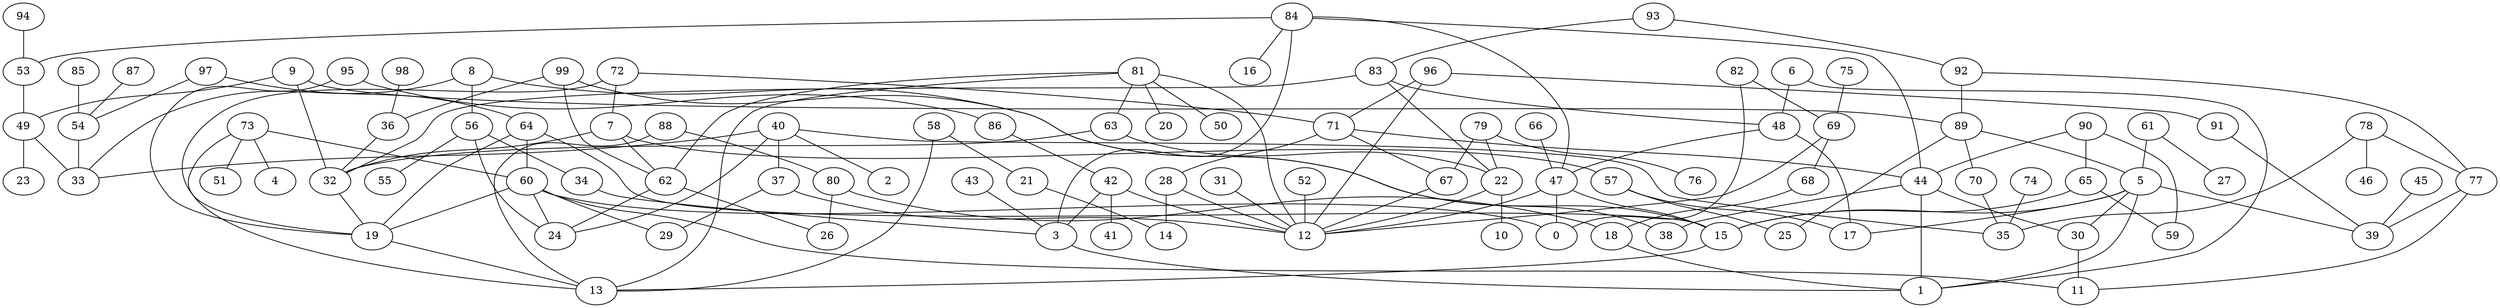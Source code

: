 digraph GG_graph {

subgraph G_graph {
edge [color = black]
"94" -> "53" [dir = none]
"93" -> "92" [dir = none]
"64" -> "15" [dir = none]
"75" -> "69" [dir = none]
"87" -> "54" [dir = none]
"82" -> "69" [dir = none]
"92" -> "89" [dir = none]
"90" -> "65" [dir = none]
"97" -> "54" [dir = none]
"28" -> "14" [dir = none]
"34" -> "3" [dir = none]
"83" -> "32" [dir = none]
"83" -> "22" [dir = none]
"9" -> "49" [dir = none]
"98" -> "36" [dir = none]
"85" -> "54" [dir = none]
"22" -> "10" [dir = none]
"22" -> "12" [dir = none]
"89" -> "25" [dir = none]
"89" -> "70" [dir = none]
"78" -> "46" [dir = none]
"78" -> "77" [dir = none]
"78" -> "35" [dir = none]
"40" -> "33" [dir = none]
"40" -> "2" [dir = none]
"40" -> "35" [dir = none]
"40" -> "37" [dir = none]
"7" -> "57" [dir = none]
"65" -> "59" [dir = none]
"65" -> "15" [dir = none]
"72" -> "71" [dir = none]
"73" -> "51" [dir = none]
"73" -> "4" [dir = none]
"73" -> "13" [dir = none]
"56" -> "55" [dir = none]
"56" -> "24" [dir = none]
"79" -> "76" [dir = none]
"79" -> "67" [dir = none]
"99" -> "36" [dir = none]
"99" -> "62" [dir = none]
"44" -> "38" [dir = none]
"44" -> "30" [dir = none]
"43" -> "3" [dir = none]
"96" -> "91" [dir = none]
"96" -> "12" [dir = none]
"47" -> "15" [dir = none]
"47" -> "12" [dir = none]
"66" -> "47" [dir = none]
"70" -> "35" [dir = none]
"77" -> "39" [dir = none]
"77" -> "11" [dir = none]
"37" -> "12" [dir = none]
"80" -> "26" [dir = none]
"42" -> "41" [dir = none]
"42" -> "3" [dir = none]
"49" -> "23" [dir = none]
"49" -> "33" [dir = none]
"86" -> "42" [dir = none]
"74" -> "35" [dir = none]
"3" -> "1" [dir = none]
"62" -> "24" [dir = none]
"62" -> "26" [dir = none]
"5" -> "1" [dir = none]
"5" -> "30" [dir = none]
"5" -> "17" [dir = none]
"5" -> "15" [dir = none]
"52" -> "12" [dir = none]
"61" -> "27" [dir = none]
"61" -> "5" [dir = none]
"45" -> "39" [dir = none]
"31" -> "12" [dir = none]
"57" -> "17" [dir = none]
"95" -> "86" [dir = none]
"19" -> "13" [dir = none]
"81" -> "20" [dir = none]
"81" -> "13" [dir = none]
"81" -> "63" [dir = none]
"81" -> "50" [dir = none]
"81" -> "62" [dir = none]
"81" -> "12" [dir = none]
"69" -> "68" [dir = none]
"69" -> "12" [dir = none]
"6" -> "48" [dir = none]
"6" -> "1" [dir = none]
"84" -> "16" [dir = none]
"84" -> "53" [dir = none]
"84" -> "47" [dir = none]
"58" -> "21" [dir = none]
"58" -> "13" [dir = none]
"60" -> "0" [dir = none]
"60" -> "29" [dir = none]
"60" -> "24" [dir = none]
"67" -> "12" [dir = none]
"71" -> "28" [dir = none]
"71" -> "67" [dir = none]
"68" -> "18" [dir = none]
"8" -> "56" [dir = none]
"88" -> "13" [dir = none]
"54" -> "33" [dir = none]
"90" -> "59" [dir = none]
"48" -> "47" [dir = none]
"18" -> "1" [dir = none]
"36" -> "32" [dir = none]
"63" -> "22" [dir = none]
"64" -> "60" [dir = none]
"89" -> "5" [dir = none]
"95" -> "19" [dir = none]
"84" -> "44" [dir = none]
"90" -> "44" [dir = none]
"60" -> "19" [dir = none]
"42" -> "12" [dir = none]
"96" -> "71" [dir = none]
"30" -> "11" [dir = none]
"53" -> "49" [dir = none]
"57" -> "25" [dir = none]
"63" -> "32" [dir = none]
"5" -> "39" [dir = none]
"80" -> "18" [dir = none]
"8" -> "33" [dir = none]
"72" -> "7" [dir = none]
"73" -> "60" [dir = none]
"99" -> "38" [dir = none]
"72" -> "19" [dir = none]
"82" -> "0" [dir = none]
"21" -> "14" [dir = none]
"93" -> "83" [dir = none]
"71" -> "44" [dir = none]
"47" -> "0" [dir = none]
"7" -> "32" [dir = none]
"60" -> "11" [dir = none]
"15" -> "13" [dir = none]
"84" -> "3" [dir = none]
"91" -> "39" [dir = none]
"7" -> "62" [dir = none]
"8" -> "15" [dir = none]
"64" -> "19" [dir = none]
"88" -> "80" [dir = none]
"37" -> "29" [dir = none]
"32" -> "19" [dir = none]
"9" -> "89" [dir = none]
"40" -> "24" [dir = none]
"56" -> "34" [dir = none]
"28" -> "12" [dir = none]
"97" -> "64" [dir = none]
"83" -> "48" [dir = none]
"9" -> "32" [dir = none]
"48" -> "17" [dir = none]
"44" -> "1" [dir = none]
"79" -> "22" [dir = none]
"92" -> "77" [dir = none]
}

}
